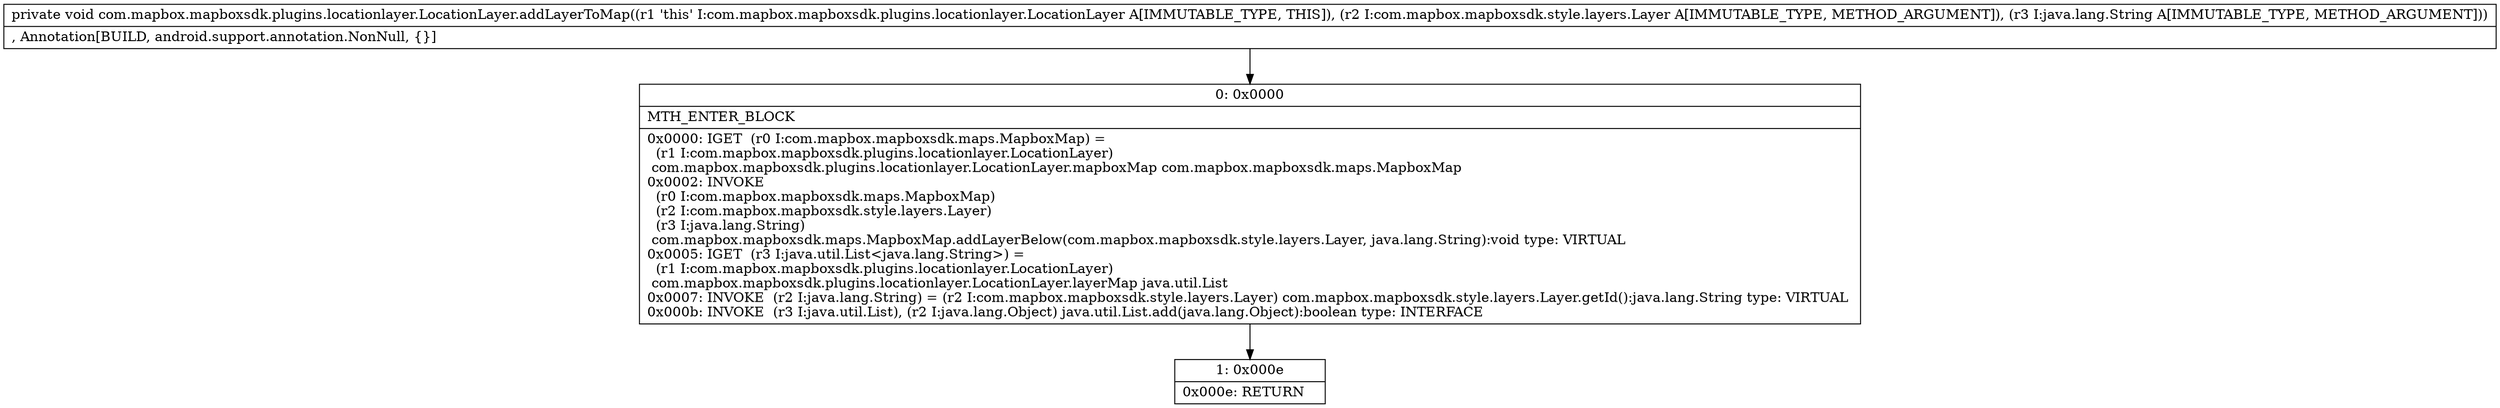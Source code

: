 digraph "CFG forcom.mapbox.mapboxsdk.plugins.locationlayer.LocationLayer.addLayerToMap(Lcom\/mapbox\/mapboxsdk\/style\/layers\/Layer;Ljava\/lang\/String;)V" {
Node_0 [shape=record,label="{0\:\ 0x0000|MTH_ENTER_BLOCK\l|0x0000: IGET  (r0 I:com.mapbox.mapboxsdk.maps.MapboxMap) = \l  (r1 I:com.mapbox.mapboxsdk.plugins.locationlayer.LocationLayer)\l com.mapbox.mapboxsdk.plugins.locationlayer.LocationLayer.mapboxMap com.mapbox.mapboxsdk.maps.MapboxMap \l0x0002: INVOKE  \l  (r0 I:com.mapbox.mapboxsdk.maps.MapboxMap)\l  (r2 I:com.mapbox.mapboxsdk.style.layers.Layer)\l  (r3 I:java.lang.String)\l com.mapbox.mapboxsdk.maps.MapboxMap.addLayerBelow(com.mapbox.mapboxsdk.style.layers.Layer, java.lang.String):void type: VIRTUAL \l0x0005: IGET  (r3 I:java.util.List\<java.lang.String\>) = \l  (r1 I:com.mapbox.mapboxsdk.plugins.locationlayer.LocationLayer)\l com.mapbox.mapboxsdk.plugins.locationlayer.LocationLayer.layerMap java.util.List \l0x0007: INVOKE  (r2 I:java.lang.String) = (r2 I:com.mapbox.mapboxsdk.style.layers.Layer) com.mapbox.mapboxsdk.style.layers.Layer.getId():java.lang.String type: VIRTUAL \l0x000b: INVOKE  (r3 I:java.util.List), (r2 I:java.lang.Object) java.util.List.add(java.lang.Object):boolean type: INTERFACE \l}"];
Node_1 [shape=record,label="{1\:\ 0x000e|0x000e: RETURN   \l}"];
MethodNode[shape=record,label="{private void com.mapbox.mapboxsdk.plugins.locationlayer.LocationLayer.addLayerToMap((r1 'this' I:com.mapbox.mapboxsdk.plugins.locationlayer.LocationLayer A[IMMUTABLE_TYPE, THIS]), (r2 I:com.mapbox.mapboxsdk.style.layers.Layer A[IMMUTABLE_TYPE, METHOD_ARGUMENT]), (r3 I:java.lang.String A[IMMUTABLE_TYPE, METHOD_ARGUMENT]))  | , Annotation[BUILD, android.support.annotation.NonNull, \{\}]\l}"];
MethodNode -> Node_0;
Node_0 -> Node_1;
}


